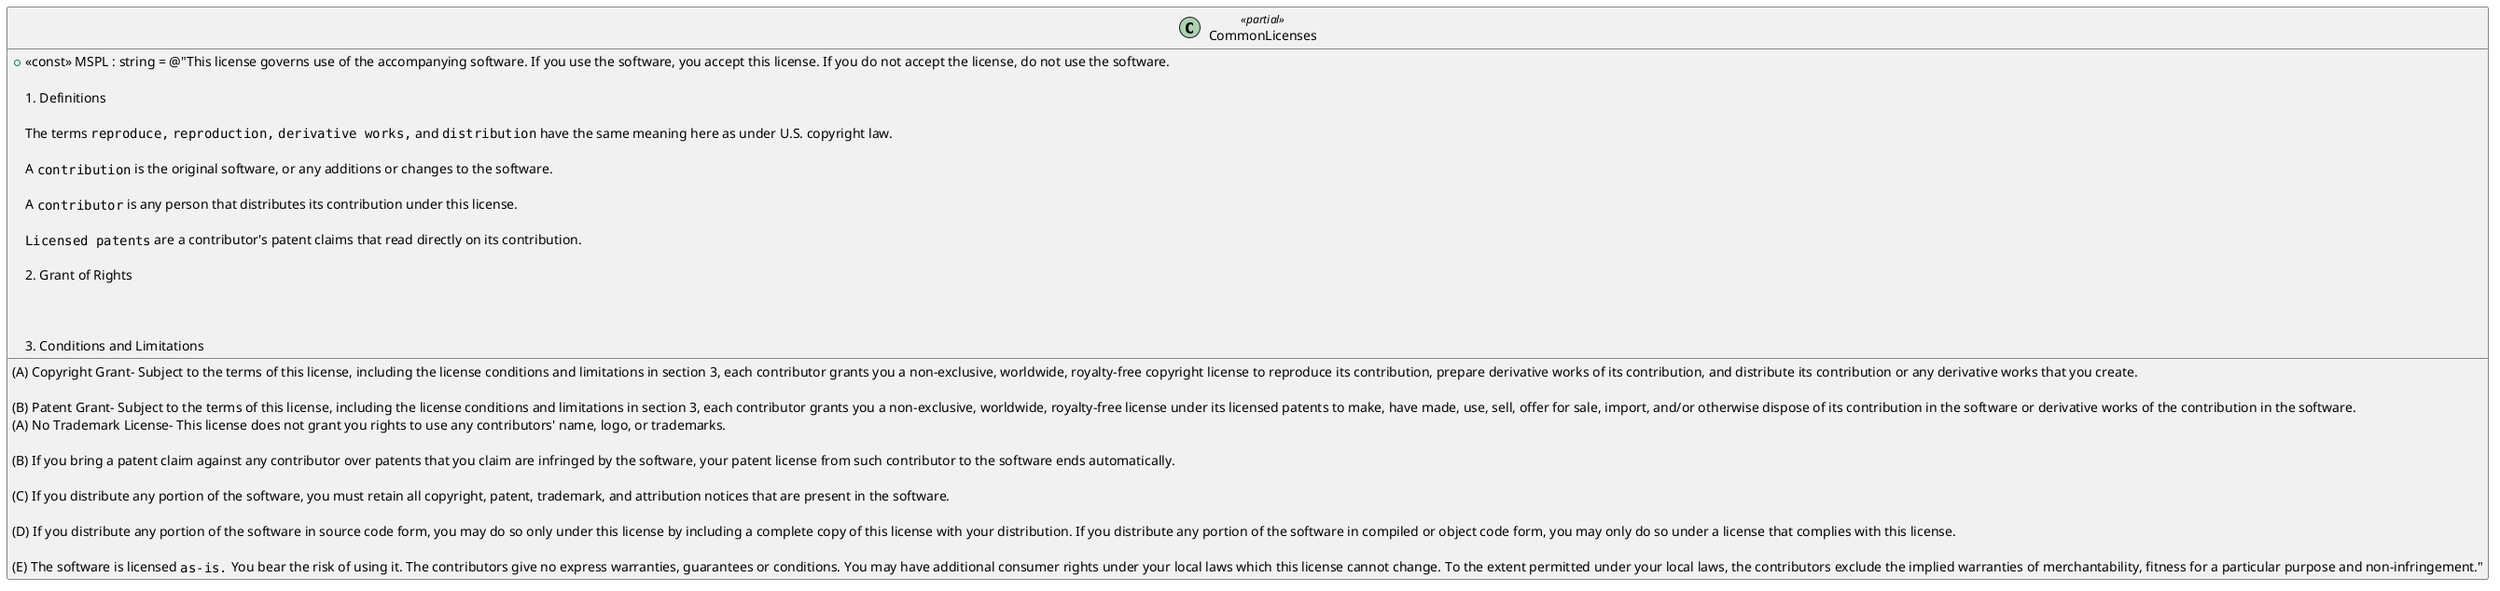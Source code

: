 @startuml
class CommonLicenses <<partial>> {
    + <<const>> MSPL : string = @"This license governs use of the accompanying software. If you use the software, you accept this license. If you do not accept the license, do not use the software.

1. Definitions

The terms ""reproduce,"" ""reproduction,"" ""derivative works,"" and ""distribution"" have the same meaning here as under U.S. copyright law.

A ""contribution"" is the original software, or any additions or changes to the software.

A ""contributor"" is any person that distributes its contribution under this license.

""Licensed patents"" are a contributor's patent claims that read directly on its contribution.

2. Grant of Rights

(A) Copyright Grant- Subject to the terms of this license, including the license conditions and limitations in section 3, each contributor grants you a non-exclusive, worldwide, royalty-free copyright license to reproduce its contribution, prepare derivative works of its contribution, and distribute its contribution or any derivative works that you create.

(B) Patent Grant- Subject to the terms of this license, including the license conditions and limitations in section 3, each contributor grants you a non-exclusive, worldwide, royalty-free license under its licensed patents to make, have made, use, sell, offer for sale, import, and/or otherwise dispose of its contribution in the software or derivative works of the contribution in the software.

3. Conditions and Limitations

(A) No Trademark License- This license does not grant you rights to use any contributors' name, logo, or trademarks.

(B) If you bring a patent claim against any contributor over patents that you claim are infringed by the software, your patent license from such contributor to the software ends automatically.

(C) If you distribute any portion of the software, you must retain all copyright, patent, trademark, and attribution notices that are present in the software.

(D) If you distribute any portion of the software in source code form, you may do so only under this license by including a complete copy of this license with your distribution. If you distribute any portion of the software in compiled or object code form, you may only do so under a license that complies with this license.

(E) The software is licensed ""as-is."" You bear the risk of using it. The contributors give no express warranties, guarantees or conditions. You may have additional consumer rights under your local laws which this license cannot change. To the extent permitted under your local laws, the contributors exclude the implied warranties of merchantability, fitness for a particular purpose and non-infringement."
}
@enduml
